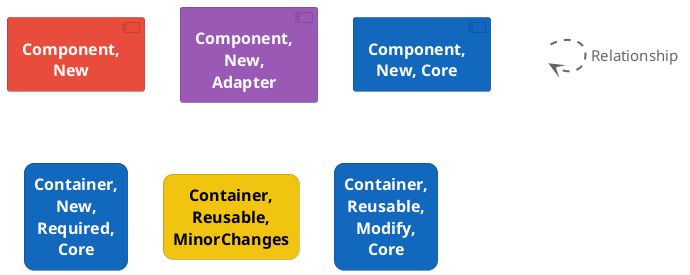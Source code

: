 @startuml
set separator none

skinparam {
  shadowing false
  arrowFontSize 15
  defaultTextAlignment center
  wrapWidth 100
  maxMessageSize 100
}
hide stereotype

skinparam rectangle<<_transparent>> {
  BorderColor transparent
  BackgroundColor transparent
  FontColor transparent
}

skinparam component<<1>> {
  BackgroundColor #e74c3c
  FontColor #ffffff
  BorderColor #a1352a
}
component "==Component, New" <<1>>

skinparam component<<2>> {
  BackgroundColor #9b59b6
  FontColor #ffffff
  BorderColor #6c3e7f
}
component "==Component, New, Adapter" <<2>>

skinparam component<<3>> {
  BackgroundColor #1168bd
  FontColor #ffffff
  BorderColor #0b4884
}
component "==Component, New, Core" <<3>>

skinparam rectangle<<4>> {
  BackgroundColor #1168bd
  FontColor #ffffff
  BorderColor #0b4884
  roundCorner 20
}
rectangle "==Container, New, Required, Core" <<4>>

skinparam rectangle<<5>> {
  BackgroundColor #f1c40f
  FontColor #000000
  BorderColor #a8890a
  roundCorner 20
}
rectangle "==Container, Reusable, MinorChanges" <<5>>

skinparam rectangle<<6>> {
  BackgroundColor #1168bd
  FontColor #ffffff
  BorderColor #0b4884
  roundCorner 20
}
rectangle "==Container, Reusable, Modify, Core" <<6>>

rectangle "." <<_transparent>> as 7
7 .[#666666,thickness=2].> 7 : "<color:#666666>Relationship"


@enduml